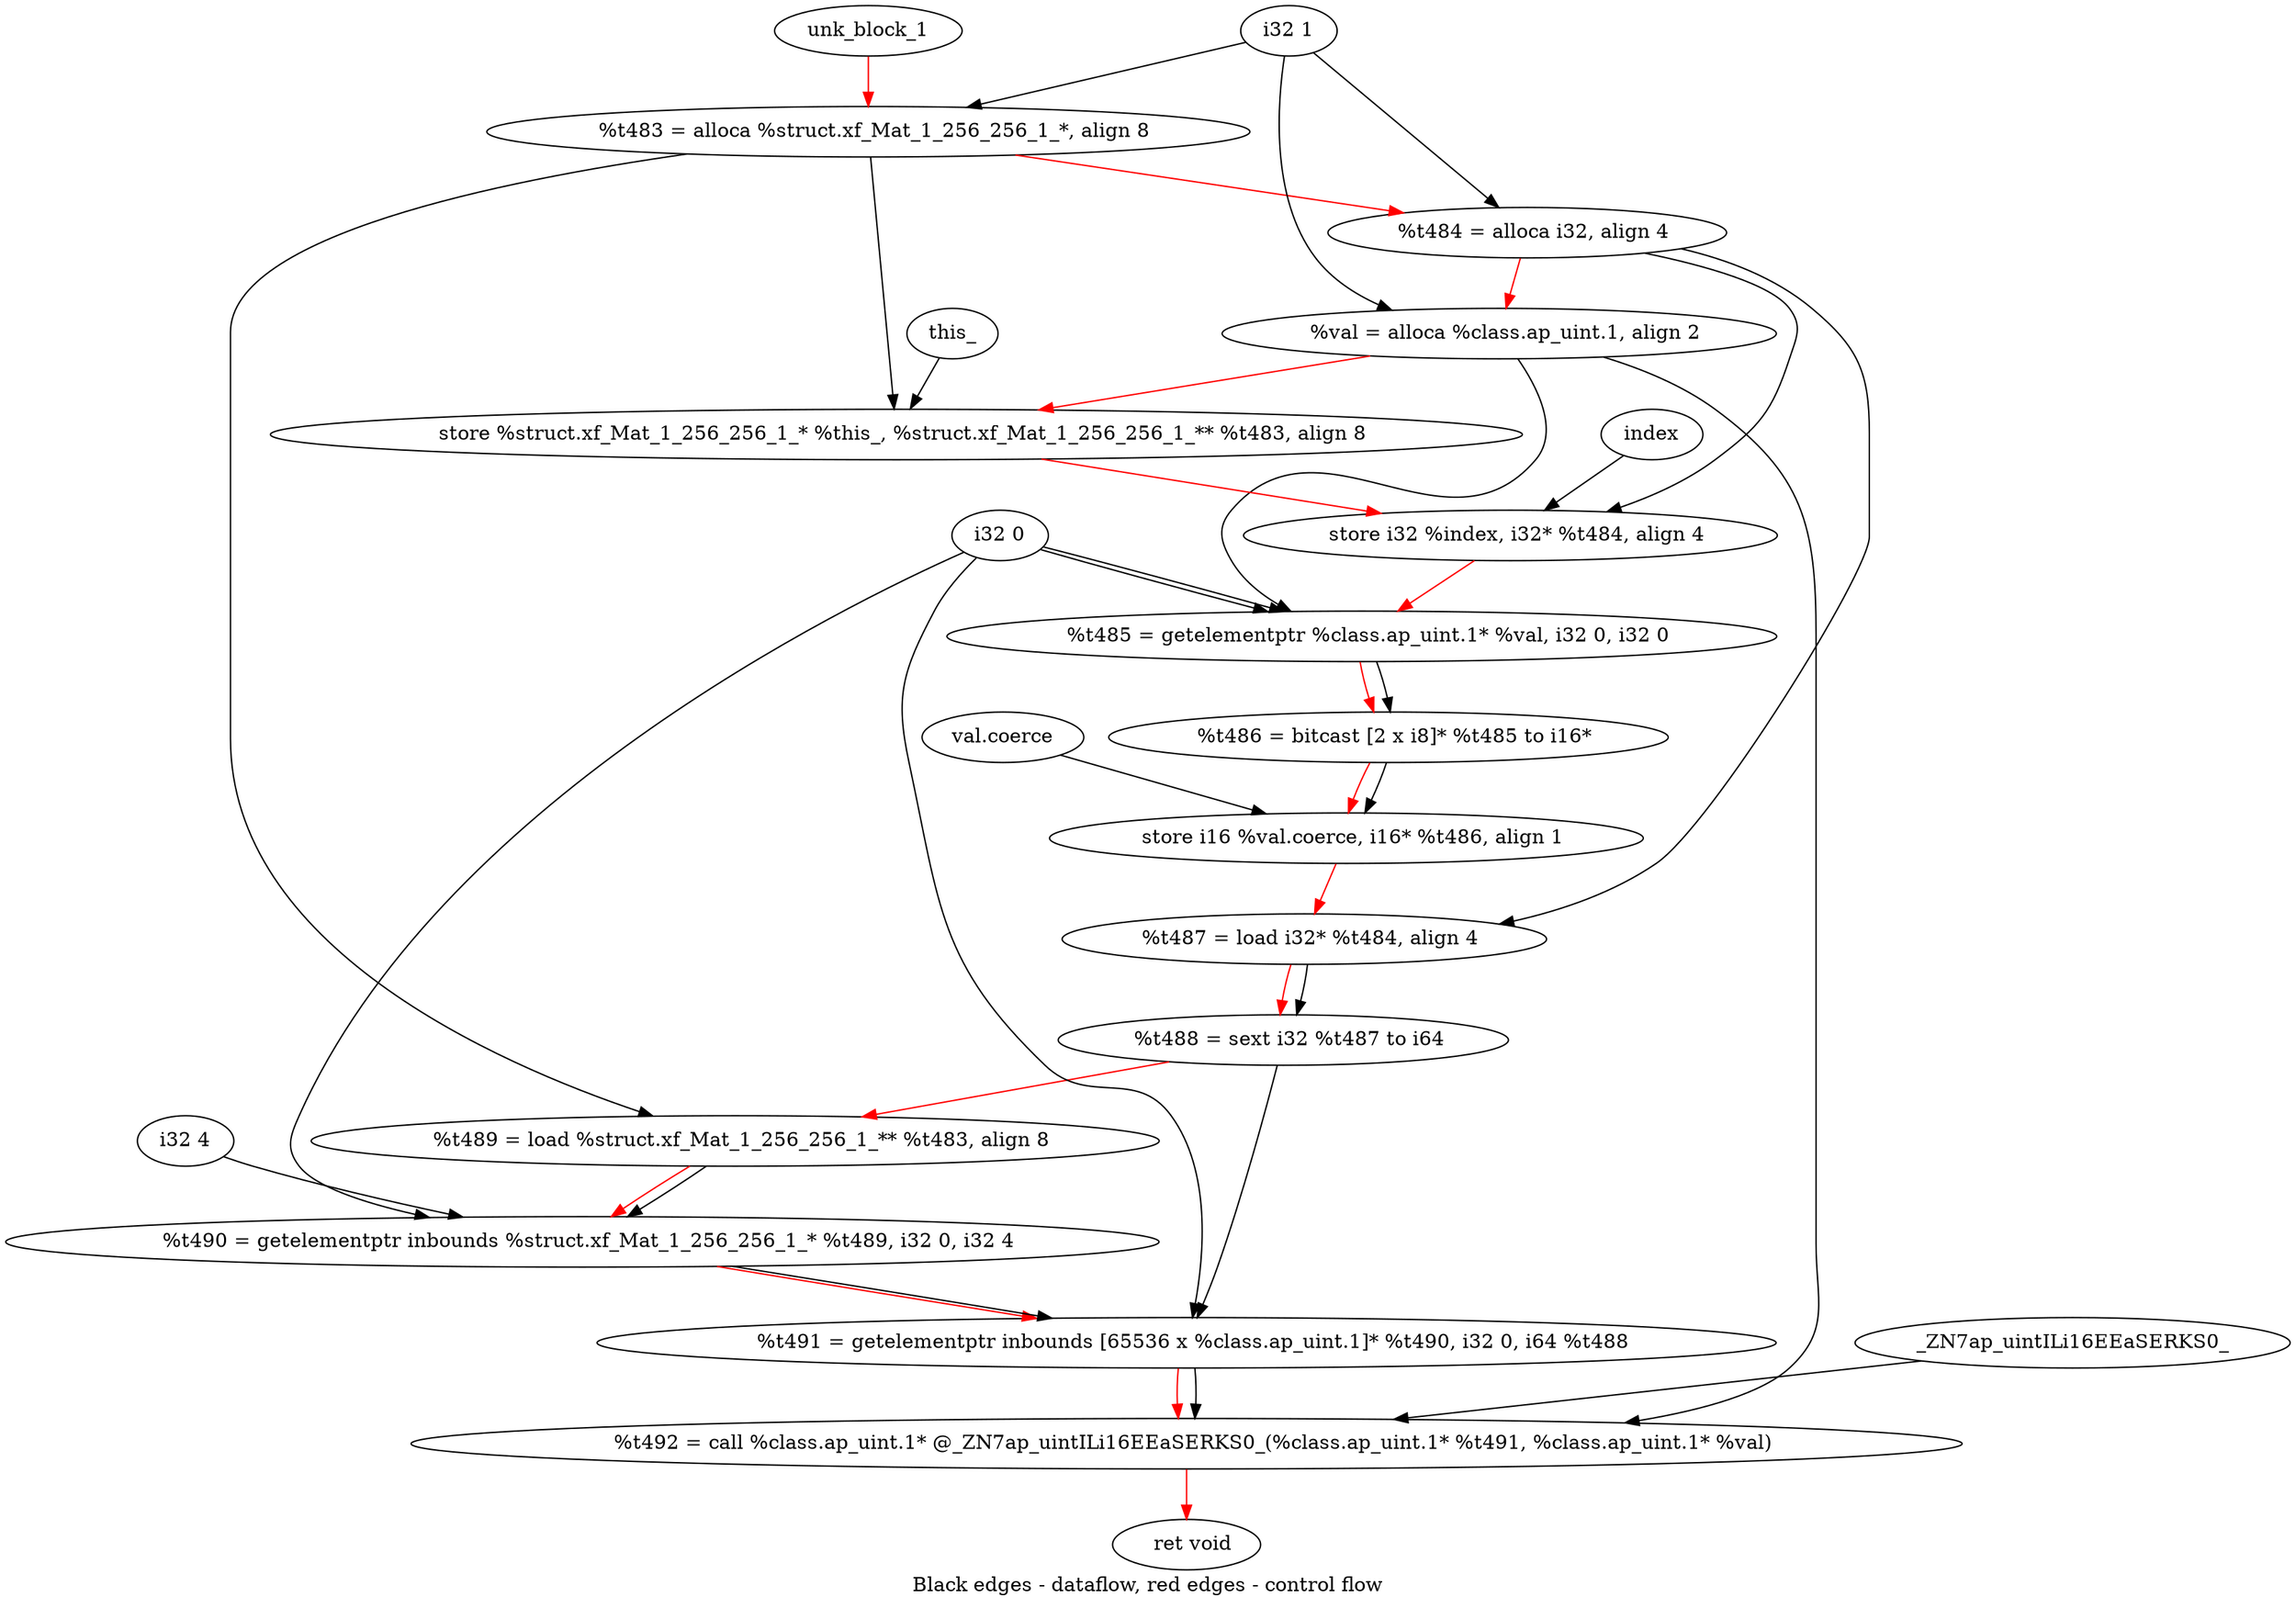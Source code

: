 digraph G {
compound=true
label="Black edges - dataflow, red edges - control flow"
"t483" [label="  %t483 = alloca %struct.xf_Mat_1_256_256_1_*, align 8"]
"t484" [label="  %t484 = alloca i32, align 4"]
"val" [label="  %val = alloca %class.ap_uint.1, align 2"]
"_1" [label="  store %struct.xf_Mat_1_256_256_1_* %this_, %struct.xf_Mat_1_256_256_1_** %t483, align 8"]
"_2" [label="  store i32 %index, i32* %t484, align 4"]
"t485" [label="  %t485 = getelementptr %class.ap_uint.1* %val, i32 0, i32 0"]
"t486" [label="  %t486 = bitcast [2 x i8]* %t485 to i16*"]
"_3" [label="  store i16 %val.coerce, i16* %t486, align 1"]
"t487" [label="  %t487 = load i32* %t484, align 4"]
"t488" [label="  %t488 = sext i32 %t487 to i64"]
"t489" [label="  %t489 = load %struct.xf_Mat_1_256_256_1_** %t483, align 8"]
"t490" [label="  %t490 = getelementptr inbounds %struct.xf_Mat_1_256_256_1_* %t489, i32 0, i32 4"]
"t491" [label="  %t491 = getelementptr inbounds [65536 x %class.ap_uint.1]* %t490, i32 0, i64 %t488"]
"t492" [label="  %t492 = call %class.ap_uint.1* @_ZN7ap_uintILi16EEaSERKS0_(%class.ap_uint.1* %t491, %class.ap_uint.1* %val)"]
"_4" [label="  ret void"]
"unk_block_1" -> "t483"[color=red]
"i32 1" -> "t483"
"t483" -> "t484"[color=red weight=2]
"i32 1" -> "t484"
"t484" -> "val"[color=red weight=2]
"i32 1" -> "val"
"val" -> "_1"[color=red weight=2]
"this_" -> "_1"
"t483" -> "_1"
"_1" -> "_2"[color=red weight=2]
"index" -> "_2"
"t484" -> "_2"
"_2" -> "t485"[color=red weight=2]
"val" -> "t485"
"i32 0" -> "t485"
"i32 0" -> "t485"
"t485" -> "t486"[color=red weight=2]
"t485" -> "t486"
"t486" -> "_3"[color=red weight=2]
"val.coerce" -> "_3"
"t486" -> "_3"
"_3" -> "t487"[color=red weight=2]
"t484" -> "t487"
"t487" -> "t488"[color=red weight=2]
"t487" -> "t488"
"t488" -> "t489"[color=red weight=2]
"t483" -> "t489"
"t489" -> "t490"[color=red weight=2]
"t489" -> "t490"
"i32 0" -> "t490"
"i32 4" -> "t490"
"t490" -> "t491"[color=red weight=2]
"t490" -> "t491"
"i32 0" -> "t491"
"t488" -> "t491"
"t491" -> "t492"[color=red weight=2]
"t491" -> "t492"
"val" -> "t492"
"_ZN7ap_uintILi16EEaSERKS0_" -> "t492"
"t492" -> "_4"[color=red weight=2]

}
